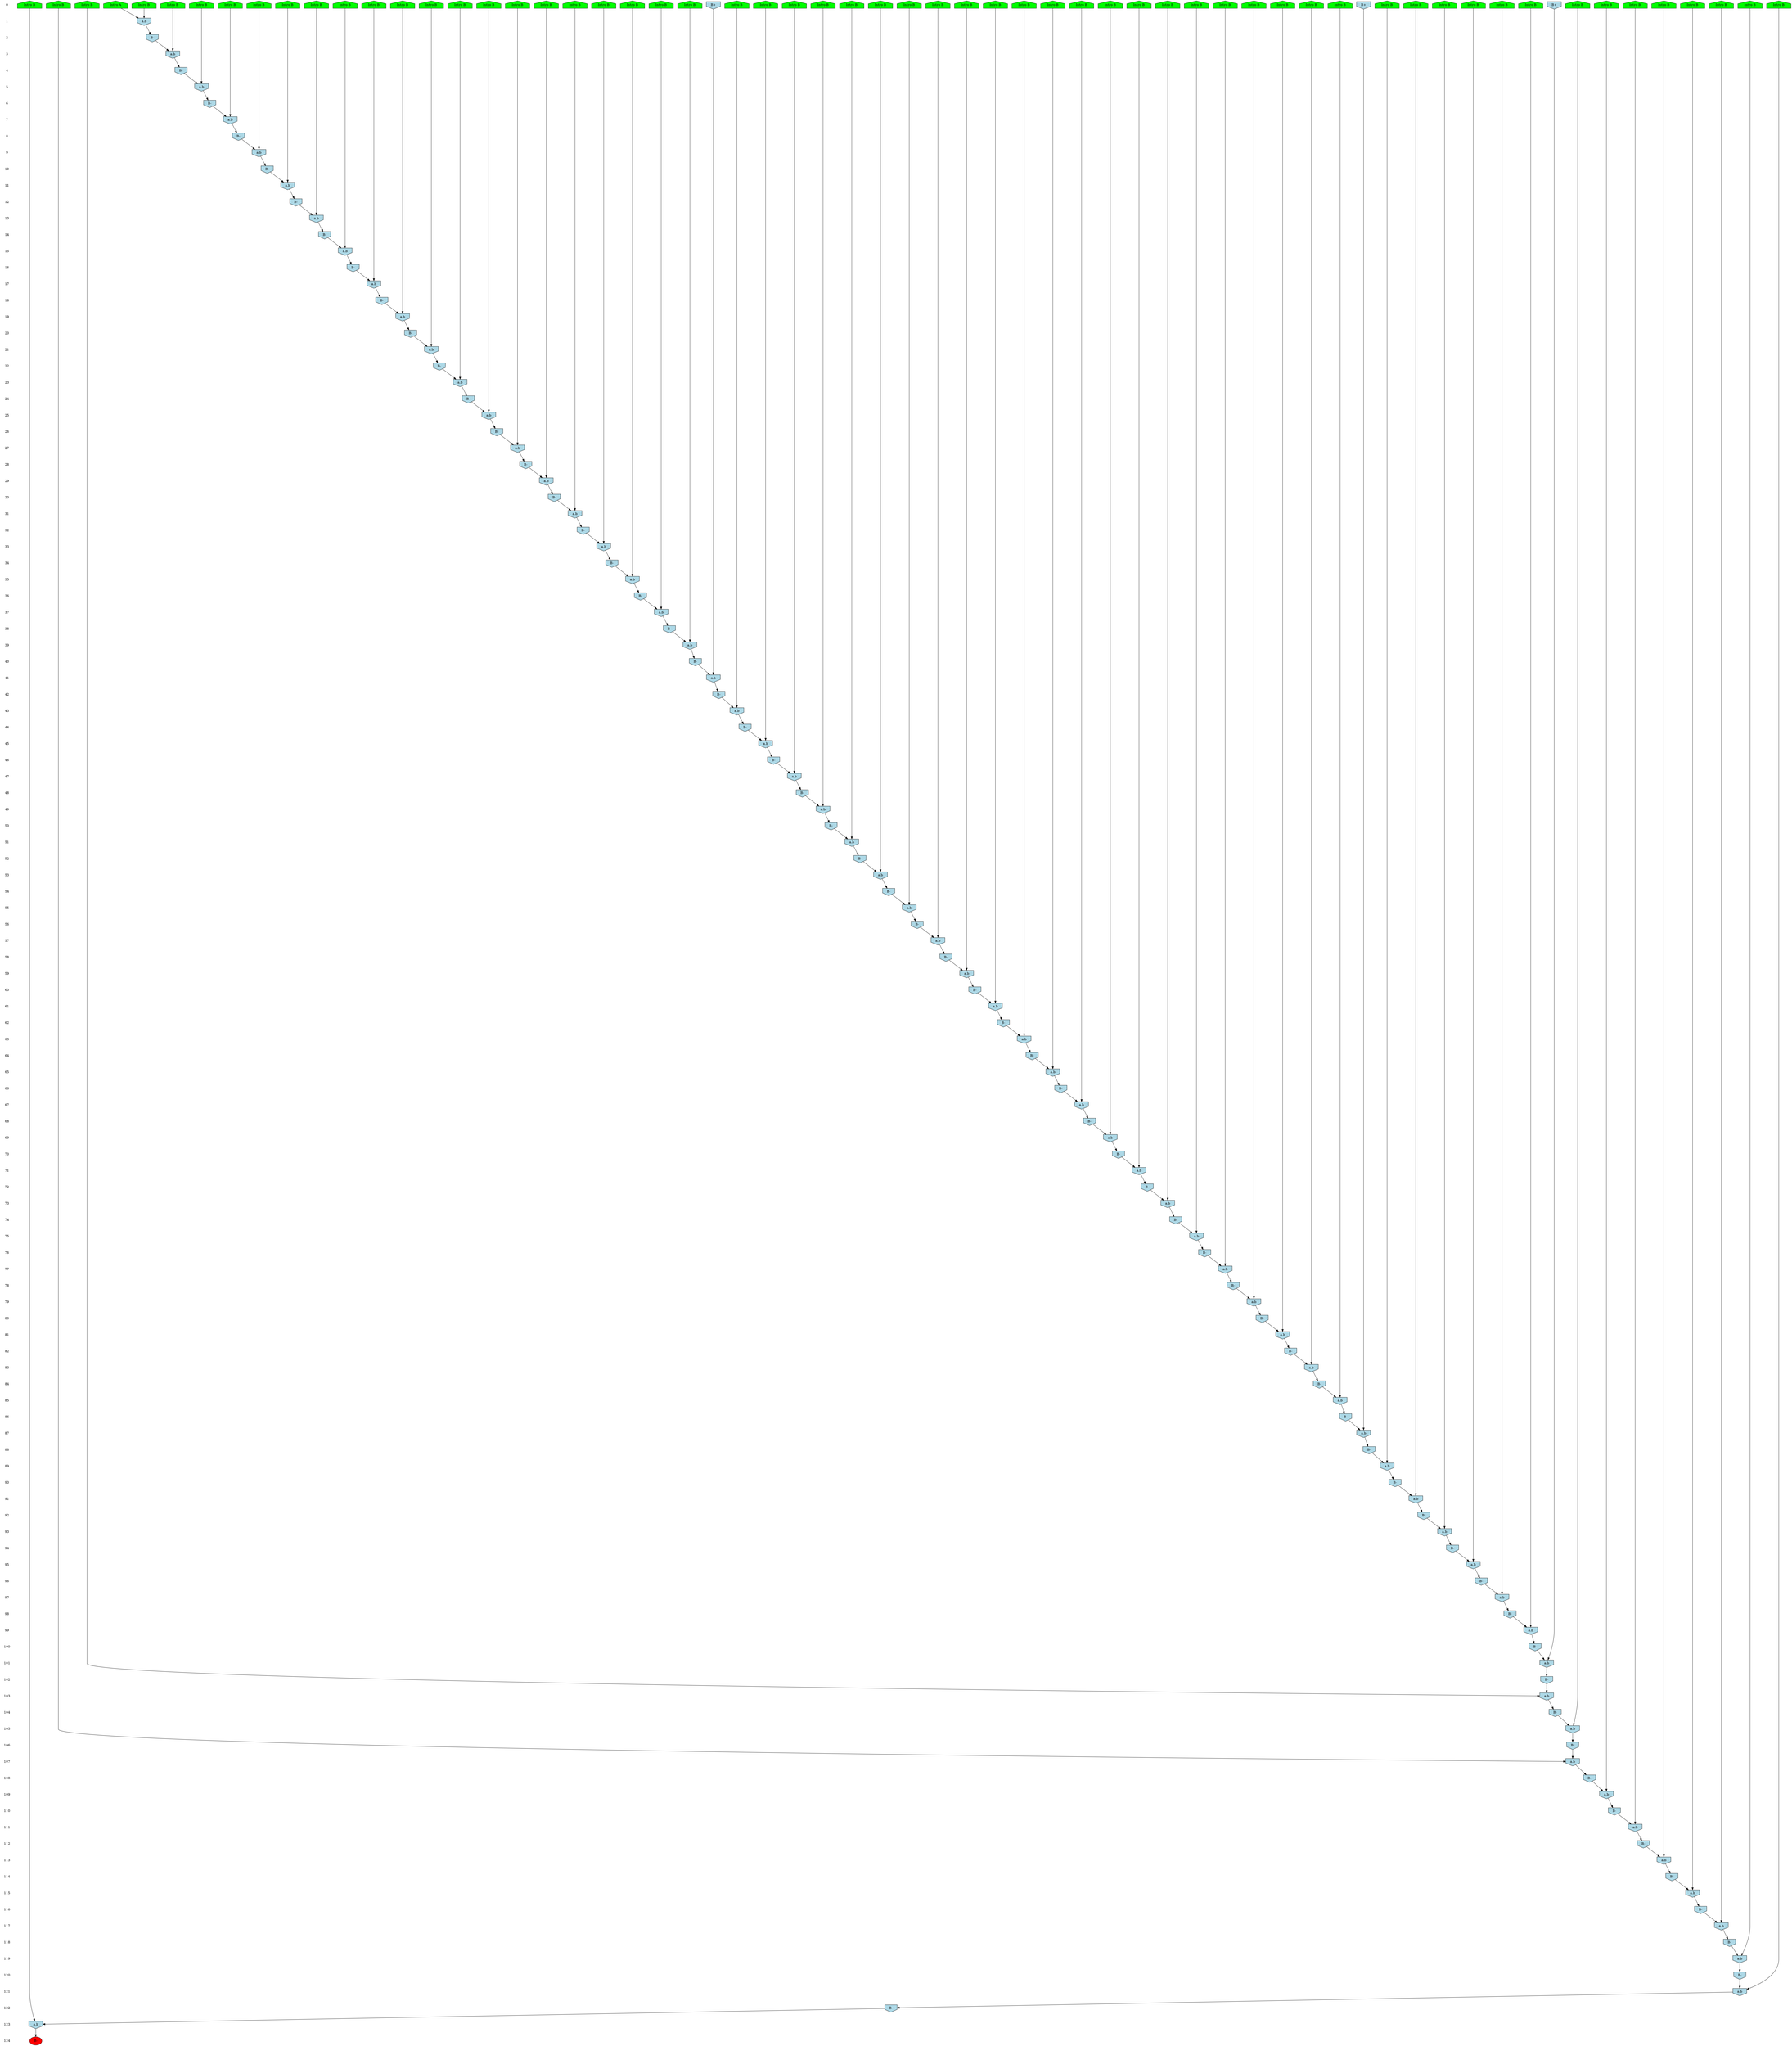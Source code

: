 /* Compression of 1 causal flows obtained in average at 5.071782E+01 t.u */
/* Compressed causal flows were: [62] */
digraph G{
 ranksep=.5 ; 
{ rank = same ; "0" [shape=plaintext] ; node_1 [label ="Intro B", shape=house, style=filled, fillcolor=green] ;
node_2 [label ="Intro B", shape=house, style=filled, fillcolor=green] ;
node_3 [label ="Intro B", shape=house, style=filled, fillcolor=green] ;
node_4 [label ="Intro B", shape=house, style=filled, fillcolor=green] ;
node_5 [label ="Intro B", shape=house, style=filled, fillcolor=green] ;
node_6 [label ="Intro B", shape=house, style=filled, fillcolor=green] ;
node_7 [label ="Intro B", shape=house, style=filled, fillcolor=green] ;
node_8 [label ="Intro B", shape=house, style=filled, fillcolor=green] ;
node_9 [label ="Intro B", shape=house, style=filled, fillcolor=green] ;
node_10 [label ="Intro B", shape=house, style=filled, fillcolor=green] ;
node_11 [label ="Intro B", shape=house, style=filled, fillcolor=green] ;
node_12 [label ="Intro B", shape=house, style=filled, fillcolor=green] ;
node_13 [label ="Intro B", shape=house, style=filled, fillcolor=green] ;
node_14 [label ="Intro B", shape=house, style=filled, fillcolor=green] ;
node_15 [label ="Intro B", shape=house, style=filled, fillcolor=green] ;
node_16 [label ="Intro B", shape=house, style=filled, fillcolor=green] ;
node_17 [label ="Intro B", shape=house, style=filled, fillcolor=green] ;
node_18 [label ="Intro B", shape=house, style=filled, fillcolor=green] ;
node_19 [label ="Intro B", shape=house, style=filled, fillcolor=green] ;
node_20 [label ="Intro B", shape=house, style=filled, fillcolor=green] ;
node_21 [label ="Intro B", shape=house, style=filled, fillcolor=green] ;
node_22 [label ="Intro B", shape=house, style=filled, fillcolor=green] ;
node_23 [label ="Intro B", shape=house, style=filled, fillcolor=green] ;
node_24 [label ="Intro B", shape=house, style=filled, fillcolor=green] ;
node_25 [label ="Intro B", shape=house, style=filled, fillcolor=green] ;
node_26 [label ="Intro B", shape=house, style=filled, fillcolor=green] ;
node_27 [label ="Intro B", shape=house, style=filled, fillcolor=green] ;
node_28 [label ="Intro B", shape=house, style=filled, fillcolor=green] ;
node_29 [label ="Intro B", shape=house, style=filled, fillcolor=green] ;
node_30 [label ="Intro B", shape=house, style=filled, fillcolor=green] ;
node_31 [label ="Intro B", shape=house, style=filled, fillcolor=green] ;
node_32 [label ="Intro B", shape=house, style=filled, fillcolor=green] ;
node_33 [label ="Intro B", shape=house, style=filled, fillcolor=green] ;
node_34 [label ="Intro B", shape=house, style=filled, fillcolor=green] ;
node_35 [label ="Intro B", shape=house, style=filled, fillcolor=green] ;
node_36 [label ="Intro B", shape=house, style=filled, fillcolor=green] ;
node_37 [label ="Intro B", shape=house, style=filled, fillcolor=green] ;
node_38 [label ="Intro B", shape=house, style=filled, fillcolor=green] ;
node_39 [label ="Intro B", shape=house, style=filled, fillcolor=green] ;
node_40 [label ="Intro B", shape=house, style=filled, fillcolor=green] ;
node_41 [label ="Intro B", shape=house, style=filled, fillcolor=green] ;
node_42 [label ="Intro B", shape=house, style=filled, fillcolor=green] ;
node_43 [label ="Intro B", shape=house, style=filled, fillcolor=green] ;
node_44 [label ="Intro B", shape=house, style=filled, fillcolor=green] ;
node_45 [label ="Intro B", shape=house, style=filled, fillcolor=green] ;
node_46 [label ="Intro B", shape=house, style=filled, fillcolor=green] ;
node_47 [label ="Intro B", shape=house, style=filled, fillcolor=green] ;
node_48 [label ="Intro B", shape=house, style=filled, fillcolor=green] ;
node_49 [label ="Intro B", shape=house, style=filled, fillcolor=green] ;
node_50 [label ="Intro B", shape=house, style=filled, fillcolor=green] ;
node_51 [label ="Intro B", shape=house, style=filled, fillcolor=green] ;
node_52 [label ="Intro B", shape=house, style=filled, fillcolor=green] ;
node_53 [label ="Intro B", shape=house, style=filled, fillcolor=green] ;
node_54 [label ="Intro B", shape=house, style=filled, fillcolor=green] ;
node_55 [label ="Intro B", shape=house, style=filled, fillcolor=green] ;
node_56 [label ="Intro B", shape=house, style=filled, fillcolor=green] ;
node_57 [label ="Intro B", shape=house, style=filled, fillcolor=green] ;
node_58 [label ="Intro B", shape=house, style=filled, fillcolor=green] ;
node_59 [label ="Intro B", shape=house, style=filled, fillcolor=green] ;
node_60 [label ="Intro A", shape=house, style=filled, fillcolor=green] ;
node_66 [label="B+", shape=invhouse, style=filled, fillcolor = lightblue] ;
node_75 [label="B+", shape=invhouse, style=filled, fillcolor = lightblue] ;
node_128 [label="B+", shape=invhouse, style=filled, fillcolor = lightblue] ;
}
{ rank = same ; "1" [shape=plaintext] ; node_61 [label="a.b", shape=invhouse, style=filled, fillcolor = lightblue] ;
}
{ rank = same ; "2" [shape=plaintext] ; node_62 [label="B-", shape=invhouse, style=filled, fillcolor = lightblue] ;
}
{ rank = same ; "3" [shape=plaintext] ; node_63 [label="a.b", shape=invhouse, style=filled, fillcolor = lightblue] ;
}
{ rank = same ; "4" [shape=plaintext] ; node_64 [label="B-", shape=invhouse, style=filled, fillcolor = lightblue] ;
}
{ rank = same ; "5" [shape=plaintext] ; node_65 [label="a.b", shape=invhouse, style=filled, fillcolor = lightblue] ;
}
{ rank = same ; "6" [shape=plaintext] ; node_67 [label="B-", shape=invhouse, style=filled, fillcolor = lightblue] ;
}
{ rank = same ; "7" [shape=plaintext] ; node_68 [label="a.b", shape=invhouse, style=filled, fillcolor = lightblue] ;
}
{ rank = same ; "8" [shape=plaintext] ; node_69 [label="B-", shape=invhouse, style=filled, fillcolor = lightblue] ;
}
{ rank = same ; "9" [shape=plaintext] ; node_70 [label="a.b", shape=invhouse, style=filled, fillcolor = lightblue] ;
}
{ rank = same ; "10" [shape=plaintext] ; node_71 [label="B-", shape=invhouse, style=filled, fillcolor = lightblue] ;
}
{ rank = same ; "11" [shape=plaintext] ; node_72 [label="a.b", shape=invhouse, style=filled, fillcolor = lightblue] ;
}
{ rank = same ; "12" [shape=plaintext] ; node_73 [label="B-", shape=invhouse, style=filled, fillcolor = lightblue] ;
}
{ rank = same ; "13" [shape=plaintext] ; node_74 [label="a.b", shape=invhouse, style=filled, fillcolor = lightblue] ;
}
{ rank = same ; "14" [shape=plaintext] ; node_76 [label="B-", shape=invhouse, style=filled, fillcolor = lightblue] ;
}
{ rank = same ; "15" [shape=plaintext] ; node_77 [label="a.b", shape=invhouse, style=filled, fillcolor = lightblue] ;
}
{ rank = same ; "16" [shape=plaintext] ; node_78 [label="B-", shape=invhouse, style=filled, fillcolor = lightblue] ;
}
{ rank = same ; "17" [shape=plaintext] ; node_79 [label="a.b", shape=invhouse, style=filled, fillcolor = lightblue] ;
}
{ rank = same ; "18" [shape=plaintext] ; node_80 [label="B-", shape=invhouse, style=filled, fillcolor = lightblue] ;
}
{ rank = same ; "19" [shape=plaintext] ; node_81 [label="a.b", shape=invhouse, style=filled, fillcolor = lightblue] ;
}
{ rank = same ; "20" [shape=plaintext] ; node_82 [label="B-", shape=invhouse, style=filled, fillcolor = lightblue] ;
}
{ rank = same ; "21" [shape=plaintext] ; node_83 [label="a.b", shape=invhouse, style=filled, fillcolor = lightblue] ;
}
{ rank = same ; "22" [shape=plaintext] ; node_84 [label="B-", shape=invhouse, style=filled, fillcolor = lightblue] ;
}
{ rank = same ; "23" [shape=plaintext] ; node_85 [label="a.b", shape=invhouse, style=filled, fillcolor = lightblue] ;
}
{ rank = same ; "24" [shape=plaintext] ; node_86 [label="B-", shape=invhouse, style=filled, fillcolor = lightblue] ;
}
{ rank = same ; "25" [shape=plaintext] ; node_87 [label="a.b", shape=invhouse, style=filled, fillcolor = lightblue] ;
}
{ rank = same ; "26" [shape=plaintext] ; node_88 [label="B-", shape=invhouse, style=filled, fillcolor = lightblue] ;
}
{ rank = same ; "27" [shape=plaintext] ; node_89 [label="a.b", shape=invhouse, style=filled, fillcolor = lightblue] ;
}
{ rank = same ; "28" [shape=plaintext] ; node_90 [label="B-", shape=invhouse, style=filled, fillcolor = lightblue] ;
}
{ rank = same ; "29" [shape=plaintext] ; node_91 [label="a.b", shape=invhouse, style=filled, fillcolor = lightblue] ;
}
{ rank = same ; "30" [shape=plaintext] ; node_92 [label="B-", shape=invhouse, style=filled, fillcolor = lightblue] ;
}
{ rank = same ; "31" [shape=plaintext] ; node_93 [label="a.b", shape=invhouse, style=filled, fillcolor = lightblue] ;
}
{ rank = same ; "32" [shape=plaintext] ; node_94 [label="B-", shape=invhouse, style=filled, fillcolor = lightblue] ;
}
{ rank = same ; "33" [shape=plaintext] ; node_95 [label="a.b", shape=invhouse, style=filled, fillcolor = lightblue] ;
}
{ rank = same ; "34" [shape=plaintext] ; node_96 [label="B-", shape=invhouse, style=filled, fillcolor = lightblue] ;
}
{ rank = same ; "35" [shape=plaintext] ; node_97 [label="a.b", shape=invhouse, style=filled, fillcolor = lightblue] ;
}
{ rank = same ; "36" [shape=plaintext] ; node_98 [label="B-", shape=invhouse, style=filled, fillcolor = lightblue] ;
}
{ rank = same ; "37" [shape=plaintext] ; node_99 [label="a.b", shape=invhouse, style=filled, fillcolor = lightblue] ;
}
{ rank = same ; "38" [shape=plaintext] ; node_100 [label="B-", shape=invhouse, style=filled, fillcolor = lightblue] ;
}
{ rank = same ; "39" [shape=plaintext] ; node_101 [label="a.b", shape=invhouse, style=filled, fillcolor = lightblue] ;
}
{ rank = same ; "40" [shape=plaintext] ; node_102 [label="B-", shape=invhouse, style=filled, fillcolor = lightblue] ;
}
{ rank = same ; "41" [shape=plaintext] ; node_103 [label="a.b", shape=invhouse, style=filled, fillcolor = lightblue] ;
}
{ rank = same ; "42" [shape=plaintext] ; node_104 [label="B-", shape=invhouse, style=filled, fillcolor = lightblue] ;
}
{ rank = same ; "43" [shape=plaintext] ; node_105 [label="a.b", shape=invhouse, style=filled, fillcolor = lightblue] ;
}
{ rank = same ; "44" [shape=plaintext] ; node_106 [label="B-", shape=invhouse, style=filled, fillcolor = lightblue] ;
}
{ rank = same ; "45" [shape=plaintext] ; node_107 [label="a.b", shape=invhouse, style=filled, fillcolor = lightblue] ;
}
{ rank = same ; "46" [shape=plaintext] ; node_108 [label="B-", shape=invhouse, style=filled, fillcolor = lightblue] ;
}
{ rank = same ; "47" [shape=plaintext] ; node_109 [label="a.b", shape=invhouse, style=filled, fillcolor = lightblue] ;
}
{ rank = same ; "48" [shape=plaintext] ; node_110 [label="B-", shape=invhouse, style=filled, fillcolor = lightblue] ;
}
{ rank = same ; "49" [shape=plaintext] ; node_111 [label="a.b", shape=invhouse, style=filled, fillcolor = lightblue] ;
}
{ rank = same ; "50" [shape=plaintext] ; node_112 [label="B-", shape=invhouse, style=filled, fillcolor = lightblue] ;
}
{ rank = same ; "51" [shape=plaintext] ; node_113 [label="a.b", shape=invhouse, style=filled, fillcolor = lightblue] ;
}
{ rank = same ; "52" [shape=plaintext] ; node_114 [label="B-", shape=invhouse, style=filled, fillcolor = lightblue] ;
}
{ rank = same ; "53" [shape=plaintext] ; node_115 [label="a.b", shape=invhouse, style=filled, fillcolor = lightblue] ;
}
{ rank = same ; "54" [shape=plaintext] ; node_116 [label="B-", shape=invhouse, style=filled, fillcolor = lightblue] ;
}
{ rank = same ; "55" [shape=plaintext] ; node_117 [label="a.b", shape=invhouse, style=filled, fillcolor = lightblue] ;
}
{ rank = same ; "56" [shape=plaintext] ; node_118 [label="B-", shape=invhouse, style=filled, fillcolor = lightblue] ;
}
{ rank = same ; "57" [shape=plaintext] ; node_119 [label="a.b", shape=invhouse, style=filled, fillcolor = lightblue] ;
}
{ rank = same ; "58" [shape=plaintext] ; node_120 [label="B-", shape=invhouse, style=filled, fillcolor = lightblue] ;
}
{ rank = same ; "59" [shape=plaintext] ; node_121 [label="a.b", shape=invhouse, style=filled, fillcolor = lightblue] ;
}
{ rank = same ; "60" [shape=plaintext] ; node_122 [label="B-", shape=invhouse, style=filled, fillcolor = lightblue] ;
}
{ rank = same ; "61" [shape=plaintext] ; node_123 [label="a.b", shape=invhouse, style=filled, fillcolor = lightblue] ;
}
{ rank = same ; "62" [shape=plaintext] ; node_124 [label="B-", shape=invhouse, style=filled, fillcolor = lightblue] ;
}
{ rank = same ; "63" [shape=plaintext] ; node_125 [label="a.b", shape=invhouse, style=filled, fillcolor = lightblue] ;
}
{ rank = same ; "64" [shape=plaintext] ; node_126 [label="B-", shape=invhouse, style=filled, fillcolor = lightblue] ;
}
{ rank = same ; "65" [shape=plaintext] ; node_127 [label="a.b", shape=invhouse, style=filled, fillcolor = lightblue] ;
}
{ rank = same ; "66" [shape=plaintext] ; node_129 [label="B-", shape=invhouse, style=filled, fillcolor = lightblue] ;
}
{ rank = same ; "67" [shape=plaintext] ; node_130 [label="a.b", shape=invhouse, style=filled, fillcolor = lightblue] ;
}
{ rank = same ; "68" [shape=plaintext] ; node_131 [label="B-", shape=invhouse, style=filled, fillcolor = lightblue] ;
}
{ rank = same ; "69" [shape=plaintext] ; node_132 [label="a.b", shape=invhouse, style=filled, fillcolor = lightblue] ;
}
{ rank = same ; "70" [shape=plaintext] ; node_133 [label="B-", shape=invhouse, style=filled, fillcolor = lightblue] ;
}
{ rank = same ; "71" [shape=plaintext] ; node_134 [label="a.b", shape=invhouse, style=filled, fillcolor = lightblue] ;
}
{ rank = same ; "72" [shape=plaintext] ; node_135 [label="B-", shape=invhouse, style=filled, fillcolor = lightblue] ;
}
{ rank = same ; "73" [shape=plaintext] ; node_136 [label="a.b", shape=invhouse, style=filled, fillcolor = lightblue] ;
}
{ rank = same ; "74" [shape=plaintext] ; node_137 [label="B-", shape=invhouse, style=filled, fillcolor = lightblue] ;
}
{ rank = same ; "75" [shape=plaintext] ; node_138 [label="a.b", shape=invhouse, style=filled, fillcolor = lightblue] ;
}
{ rank = same ; "76" [shape=plaintext] ; node_139 [label="B-", shape=invhouse, style=filled, fillcolor = lightblue] ;
}
{ rank = same ; "77" [shape=plaintext] ; node_140 [label="a.b", shape=invhouse, style=filled, fillcolor = lightblue] ;
}
{ rank = same ; "78" [shape=plaintext] ; node_141 [label="B-", shape=invhouse, style=filled, fillcolor = lightblue] ;
}
{ rank = same ; "79" [shape=plaintext] ; node_142 [label="a.b", shape=invhouse, style=filled, fillcolor = lightblue] ;
}
{ rank = same ; "80" [shape=plaintext] ; node_143 [label="B-", shape=invhouse, style=filled, fillcolor = lightblue] ;
}
{ rank = same ; "81" [shape=plaintext] ; node_144 [label="a.b", shape=invhouse, style=filled, fillcolor = lightblue] ;
}
{ rank = same ; "82" [shape=plaintext] ; node_145 [label="B-", shape=invhouse, style=filled, fillcolor = lightblue] ;
}
{ rank = same ; "83" [shape=plaintext] ; node_146 [label="a.b", shape=invhouse, style=filled, fillcolor = lightblue] ;
}
{ rank = same ; "84" [shape=plaintext] ; node_147 [label="B-", shape=invhouse, style=filled, fillcolor = lightblue] ;
}
{ rank = same ; "85" [shape=plaintext] ; node_148 [label="a.b", shape=invhouse, style=filled, fillcolor = lightblue] ;
}
{ rank = same ; "86" [shape=plaintext] ; node_149 [label="B-", shape=invhouse, style=filled, fillcolor = lightblue] ;
}
{ rank = same ; "87" [shape=plaintext] ; node_150 [label="a.b", shape=invhouse, style=filled, fillcolor = lightblue] ;
}
{ rank = same ; "88" [shape=plaintext] ; node_151 [label="B-", shape=invhouse, style=filled, fillcolor = lightblue] ;
}
{ rank = same ; "89" [shape=plaintext] ; node_152 [label="a.b", shape=invhouse, style=filled, fillcolor = lightblue] ;
}
{ rank = same ; "90" [shape=plaintext] ; node_153 [label="B-", shape=invhouse, style=filled, fillcolor = lightblue] ;
}
{ rank = same ; "91" [shape=plaintext] ; node_154 [label="a.b", shape=invhouse, style=filled, fillcolor = lightblue] ;
}
{ rank = same ; "92" [shape=plaintext] ; node_155 [label="B-", shape=invhouse, style=filled, fillcolor = lightblue] ;
}
{ rank = same ; "93" [shape=plaintext] ; node_156 [label="a.b", shape=invhouse, style=filled, fillcolor = lightblue] ;
}
{ rank = same ; "94" [shape=plaintext] ; node_157 [label="B-", shape=invhouse, style=filled, fillcolor = lightblue] ;
}
{ rank = same ; "95" [shape=plaintext] ; node_158 [label="a.b", shape=invhouse, style=filled, fillcolor = lightblue] ;
}
{ rank = same ; "96" [shape=plaintext] ; node_159 [label="B-", shape=invhouse, style=filled, fillcolor = lightblue] ;
}
{ rank = same ; "97" [shape=plaintext] ; node_160 [label="a.b", shape=invhouse, style=filled, fillcolor = lightblue] ;
}
{ rank = same ; "98" [shape=plaintext] ; node_161 [label="B-", shape=invhouse, style=filled, fillcolor = lightblue] ;
}
{ rank = same ; "99" [shape=plaintext] ; node_162 [label="a.b", shape=invhouse, style=filled, fillcolor = lightblue] ;
}
{ rank = same ; "100" [shape=plaintext] ; node_163 [label="B-", shape=invhouse, style=filled, fillcolor = lightblue] ;
}
{ rank = same ; "101" [shape=plaintext] ; node_164 [label="a.b", shape=invhouse, style=filled, fillcolor = lightblue] ;
}
{ rank = same ; "102" [shape=plaintext] ; node_165 [label="B-", shape=invhouse, style=filled, fillcolor = lightblue] ;
}
{ rank = same ; "103" [shape=plaintext] ; node_166 [label="a.b", shape=invhouse, style=filled, fillcolor = lightblue] ;
}
{ rank = same ; "104" [shape=plaintext] ; node_167 [label="B-", shape=invhouse, style=filled, fillcolor = lightblue] ;
}
{ rank = same ; "105" [shape=plaintext] ; node_168 [label="a.b", shape=invhouse, style=filled, fillcolor = lightblue] ;
}
{ rank = same ; "106" [shape=plaintext] ; node_169 [label="B-", shape=invhouse, style=filled, fillcolor = lightblue] ;
}
{ rank = same ; "107" [shape=plaintext] ; node_170 [label="a.b", shape=invhouse, style=filled, fillcolor = lightblue] ;
}
{ rank = same ; "108" [shape=plaintext] ; node_171 [label="B-", shape=invhouse, style=filled, fillcolor = lightblue] ;
}
{ rank = same ; "109" [shape=plaintext] ; node_172 [label="a.b", shape=invhouse, style=filled, fillcolor = lightblue] ;
}
{ rank = same ; "110" [shape=plaintext] ; node_173 [label="B-", shape=invhouse, style=filled, fillcolor = lightblue] ;
}
{ rank = same ; "111" [shape=plaintext] ; node_174 [label="a.b", shape=invhouse, style=filled, fillcolor = lightblue] ;
}
{ rank = same ; "112" [shape=plaintext] ; node_175 [label="B-", shape=invhouse, style=filled, fillcolor = lightblue] ;
}
{ rank = same ; "113" [shape=plaintext] ; node_176 [label="a.b", shape=invhouse, style=filled, fillcolor = lightblue] ;
}
{ rank = same ; "114" [shape=plaintext] ; node_177 [label="B-", shape=invhouse, style=filled, fillcolor = lightblue] ;
}
{ rank = same ; "115" [shape=plaintext] ; node_178 [label="a.b", shape=invhouse, style=filled, fillcolor = lightblue] ;
}
{ rank = same ; "116" [shape=plaintext] ; node_179 [label="B-", shape=invhouse, style=filled, fillcolor = lightblue] ;
}
{ rank = same ; "117" [shape=plaintext] ; node_180 [label="a.b", shape=invhouse, style=filled, fillcolor = lightblue] ;
}
{ rank = same ; "118" [shape=plaintext] ; node_181 [label="B-", shape=invhouse, style=filled, fillcolor = lightblue] ;
}
{ rank = same ; "119" [shape=plaintext] ; node_182 [label="a.b", shape=invhouse, style=filled, fillcolor = lightblue] ;
}
{ rank = same ; "120" [shape=plaintext] ; node_183 [label="B-", shape=invhouse, style=filled, fillcolor = lightblue] ;
}
{ rank = same ; "121" [shape=plaintext] ; node_184 [label="a.b", shape=invhouse, style=filled, fillcolor = lightblue] ;
}
{ rank = same ; "122" [shape=plaintext] ; node_185 [label="B-", shape=invhouse, style=filled, fillcolor = lightblue] ;
}
{ rank = same ; "123" [shape=plaintext] ; node_186 [label="a.b", shape=invhouse, style=filled, fillcolor = lightblue] ;
}
{ rank = same ; "124" [shape=plaintext] ; node_187 [label ="B-", style=filled, fillcolor=red] ;
}
"0" -> "1" [style="invis"]; 
"1" -> "2" [style="invis"]; 
"2" -> "3" [style="invis"]; 
"3" -> "4" [style="invis"]; 
"4" -> "5" [style="invis"]; 
"5" -> "6" [style="invis"]; 
"6" -> "7" [style="invis"]; 
"7" -> "8" [style="invis"]; 
"8" -> "9" [style="invis"]; 
"9" -> "10" [style="invis"]; 
"10" -> "11" [style="invis"]; 
"11" -> "12" [style="invis"]; 
"12" -> "13" [style="invis"]; 
"13" -> "14" [style="invis"]; 
"14" -> "15" [style="invis"]; 
"15" -> "16" [style="invis"]; 
"16" -> "17" [style="invis"]; 
"17" -> "18" [style="invis"]; 
"18" -> "19" [style="invis"]; 
"19" -> "20" [style="invis"]; 
"20" -> "21" [style="invis"]; 
"21" -> "22" [style="invis"]; 
"22" -> "23" [style="invis"]; 
"23" -> "24" [style="invis"]; 
"24" -> "25" [style="invis"]; 
"25" -> "26" [style="invis"]; 
"26" -> "27" [style="invis"]; 
"27" -> "28" [style="invis"]; 
"28" -> "29" [style="invis"]; 
"29" -> "30" [style="invis"]; 
"30" -> "31" [style="invis"]; 
"31" -> "32" [style="invis"]; 
"32" -> "33" [style="invis"]; 
"33" -> "34" [style="invis"]; 
"34" -> "35" [style="invis"]; 
"35" -> "36" [style="invis"]; 
"36" -> "37" [style="invis"]; 
"37" -> "38" [style="invis"]; 
"38" -> "39" [style="invis"]; 
"39" -> "40" [style="invis"]; 
"40" -> "41" [style="invis"]; 
"41" -> "42" [style="invis"]; 
"42" -> "43" [style="invis"]; 
"43" -> "44" [style="invis"]; 
"44" -> "45" [style="invis"]; 
"45" -> "46" [style="invis"]; 
"46" -> "47" [style="invis"]; 
"47" -> "48" [style="invis"]; 
"48" -> "49" [style="invis"]; 
"49" -> "50" [style="invis"]; 
"50" -> "51" [style="invis"]; 
"51" -> "52" [style="invis"]; 
"52" -> "53" [style="invis"]; 
"53" -> "54" [style="invis"]; 
"54" -> "55" [style="invis"]; 
"55" -> "56" [style="invis"]; 
"56" -> "57" [style="invis"]; 
"57" -> "58" [style="invis"]; 
"58" -> "59" [style="invis"]; 
"59" -> "60" [style="invis"]; 
"60" -> "61" [style="invis"]; 
"61" -> "62" [style="invis"]; 
"62" -> "63" [style="invis"]; 
"63" -> "64" [style="invis"]; 
"64" -> "65" [style="invis"]; 
"65" -> "66" [style="invis"]; 
"66" -> "67" [style="invis"]; 
"67" -> "68" [style="invis"]; 
"68" -> "69" [style="invis"]; 
"69" -> "70" [style="invis"]; 
"70" -> "71" [style="invis"]; 
"71" -> "72" [style="invis"]; 
"72" -> "73" [style="invis"]; 
"73" -> "74" [style="invis"]; 
"74" -> "75" [style="invis"]; 
"75" -> "76" [style="invis"]; 
"76" -> "77" [style="invis"]; 
"77" -> "78" [style="invis"]; 
"78" -> "79" [style="invis"]; 
"79" -> "80" [style="invis"]; 
"80" -> "81" [style="invis"]; 
"81" -> "82" [style="invis"]; 
"82" -> "83" [style="invis"]; 
"83" -> "84" [style="invis"]; 
"84" -> "85" [style="invis"]; 
"85" -> "86" [style="invis"]; 
"86" -> "87" [style="invis"]; 
"87" -> "88" [style="invis"]; 
"88" -> "89" [style="invis"]; 
"89" -> "90" [style="invis"]; 
"90" -> "91" [style="invis"]; 
"91" -> "92" [style="invis"]; 
"92" -> "93" [style="invis"]; 
"93" -> "94" [style="invis"]; 
"94" -> "95" [style="invis"]; 
"95" -> "96" [style="invis"]; 
"96" -> "97" [style="invis"]; 
"97" -> "98" [style="invis"]; 
"98" -> "99" [style="invis"]; 
"99" -> "100" [style="invis"]; 
"100" -> "101" [style="invis"]; 
"101" -> "102" [style="invis"]; 
"102" -> "103" [style="invis"]; 
"103" -> "104" [style="invis"]; 
"104" -> "105" [style="invis"]; 
"105" -> "106" [style="invis"]; 
"106" -> "107" [style="invis"]; 
"107" -> "108" [style="invis"]; 
"108" -> "109" [style="invis"]; 
"109" -> "110" [style="invis"]; 
"110" -> "111" [style="invis"]; 
"111" -> "112" [style="invis"]; 
"112" -> "113" [style="invis"]; 
"113" -> "114" [style="invis"]; 
"114" -> "115" [style="invis"]; 
"115" -> "116" [style="invis"]; 
"116" -> "117" [style="invis"]; 
"117" -> "118" [style="invis"]; 
"118" -> "119" [style="invis"]; 
"119" -> "120" [style="invis"]; 
"120" -> "121" [style="invis"]; 
"121" -> "122" [style="invis"]; 
"122" -> "123" [style="invis"]; 
"123" -> "124" [style="invis"]; 
node_6 -> node_61
node_60 -> node_61
node_61 -> node_62
node_21 -> node_63
node_62 -> node_63
node_63 -> node_64
node_17 -> node_65
node_64 -> node_65
node_65 -> node_67
node_53 -> node_68
node_67 -> node_68
node_68 -> node_69
node_11 -> node_70
node_69 -> node_70
node_70 -> node_71
node_37 -> node_72
node_71 -> node_72
node_72 -> node_73
node_41 -> node_74
node_73 -> node_74
node_74 -> node_76
node_50 -> node_77
node_76 -> node_77
node_77 -> node_78
node_23 -> node_79
node_78 -> node_79
node_79 -> node_80
node_9 -> node_81
node_80 -> node_81
node_81 -> node_82
node_56 -> node_83
node_82 -> node_83
node_83 -> node_84
node_18 -> node_85
node_84 -> node_85
node_85 -> node_86
node_52 -> node_87
node_86 -> node_87
node_87 -> node_88
node_30 -> node_89
node_88 -> node_89
node_89 -> node_90
node_24 -> node_91
node_90 -> node_91
node_91 -> node_92
node_4 -> node_93
node_92 -> node_93
node_93 -> node_94
node_34 -> node_95
node_94 -> node_95
node_95 -> node_96
node_16 -> node_97
node_96 -> node_97
node_97 -> node_98
node_14 -> node_99
node_98 -> node_99
node_99 -> node_100
node_22 -> node_101
node_100 -> node_101
node_101 -> node_102
node_75 -> node_103
node_102 -> node_103
node_103 -> node_104
node_47 -> node_105
node_104 -> node_105
node_105 -> node_106
node_36 -> node_107
node_106 -> node_107
node_107 -> node_108
node_27 -> node_109
node_108 -> node_109
node_109 -> node_110
node_35 -> node_111
node_110 -> node_111
node_111 -> node_112
node_57 -> node_113
node_112 -> node_113
node_113 -> node_114
node_13 -> node_115
node_114 -> node_115
node_115 -> node_116
node_25 -> node_117
node_116 -> node_117
node_117 -> node_118
node_3 -> node_119
node_118 -> node_119
node_119 -> node_120
node_49 -> node_121
node_120 -> node_121
node_121 -> node_122
node_10 -> node_123
node_122 -> node_123
node_123 -> node_124
node_40 -> node_125
node_124 -> node_125
node_125 -> node_126
node_2 -> node_127
node_126 -> node_127
node_127 -> node_129
node_45 -> node_130
node_129 -> node_130
node_130 -> node_131
node_20 -> node_132
node_131 -> node_132
node_132 -> node_133
node_31 -> node_134
node_133 -> node_134
node_134 -> node_135
node_48 -> node_136
node_135 -> node_136
node_136 -> node_137
node_26 -> node_138
node_137 -> node_138
node_138 -> node_139
node_51 -> node_140
node_139 -> node_140
node_140 -> node_141
node_58 -> node_142
node_141 -> node_142
node_142 -> node_143
node_59 -> node_144
node_143 -> node_144
node_144 -> node_145
node_44 -> node_146
node_145 -> node_146
node_146 -> node_147
node_7 -> node_148
node_147 -> node_148
node_148 -> node_149
node_128 -> node_150
node_149 -> node_150
node_150 -> node_151
node_5 -> node_152
node_151 -> node_152
node_152 -> node_153
node_55 -> node_154
node_153 -> node_154
node_154 -> node_155
node_38 -> node_156
node_155 -> node_156
node_156 -> node_157
node_19 -> node_158
node_157 -> node_158
node_158 -> node_159
node_42 -> node_160
node_159 -> node_160
node_160 -> node_161
node_12 -> node_162
node_161 -> node_162
node_162 -> node_163
node_66 -> node_164
node_163 -> node_164
node_164 -> node_165
node_1 -> node_166
node_165 -> node_166
node_166 -> node_167
node_33 -> node_168
node_167 -> node_168
node_168 -> node_169
node_39 -> node_170
node_169 -> node_170
node_170 -> node_171
node_8 -> node_172
node_171 -> node_172
node_172 -> node_173
node_32 -> node_174
node_173 -> node_174
node_174 -> node_175
node_29 -> node_176
node_175 -> node_176
node_176 -> node_177
node_28 -> node_178
node_177 -> node_178
node_178 -> node_179
node_43 -> node_180
node_179 -> node_180
node_180 -> node_181
node_54 -> node_182
node_181 -> node_182
node_182 -> node_183
node_46 -> node_184
node_183 -> node_184
node_184 -> node_185
node_15 -> node_186
node_185 -> node_186
node_186 -> node_187
}
/*
 Dot generation time: 0.001056
*/